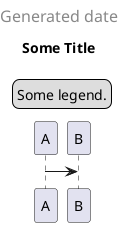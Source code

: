 {
  "sha1": "hjvo0opsf0ov6g6satdu6ew4fo5o4u4",
  "insertion": {
    "when": "2024-06-03T18:59:29.253Z",
    "url": "https://forum.plantuml.net/9660/legend-comes-on-top-of-title-when-having-large-header",
    "user": "plantuml@gmail.com"
  }
}
@startuml
title
Some Title
end title

right header
<size:16>Generated date</size>
end header

legend top
Some legend.
end legend

A -> B
@enduml
